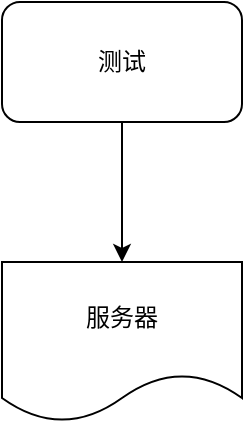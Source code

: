 <mxfile version="16.2.4" type="github"><diagram id="DQqN01h56zg7dAYLfEVV" name="Page-1"><mxGraphModel dx="1422" dy="772" grid="1" gridSize="10" guides="1" tooltips="1" connect="1" arrows="1" fold="1" page="1" pageScale="1" pageWidth="827" pageHeight="1169" math="0" shadow="0"><root><mxCell id="0"/><mxCell id="1" parent="0"/><mxCell id="WBbWcM88ZrSqxdv7WhNV-3" value="" style="edgeStyle=orthogonalEdgeStyle;rounded=0;orthogonalLoop=1;jettySize=auto;html=1;" edge="1" parent="1" source="WBbWcM88ZrSqxdv7WhNV-1" target="WBbWcM88ZrSqxdv7WhNV-2"><mxGeometry relative="1" as="geometry"/></mxCell><mxCell id="WBbWcM88ZrSqxdv7WhNV-1" value="测试" style="rounded=1;whiteSpace=wrap;html=1;" vertex="1" parent="1"><mxGeometry x="294" y="80" width="120" height="60" as="geometry"/></mxCell><mxCell id="WBbWcM88ZrSqxdv7WhNV-2" value="服务器" style="shape=document;whiteSpace=wrap;html=1;boundedLbl=1;rounded=1;" vertex="1" parent="1"><mxGeometry x="294" y="210" width="120" height="80" as="geometry"/></mxCell></root></mxGraphModel></diagram></mxfile>
